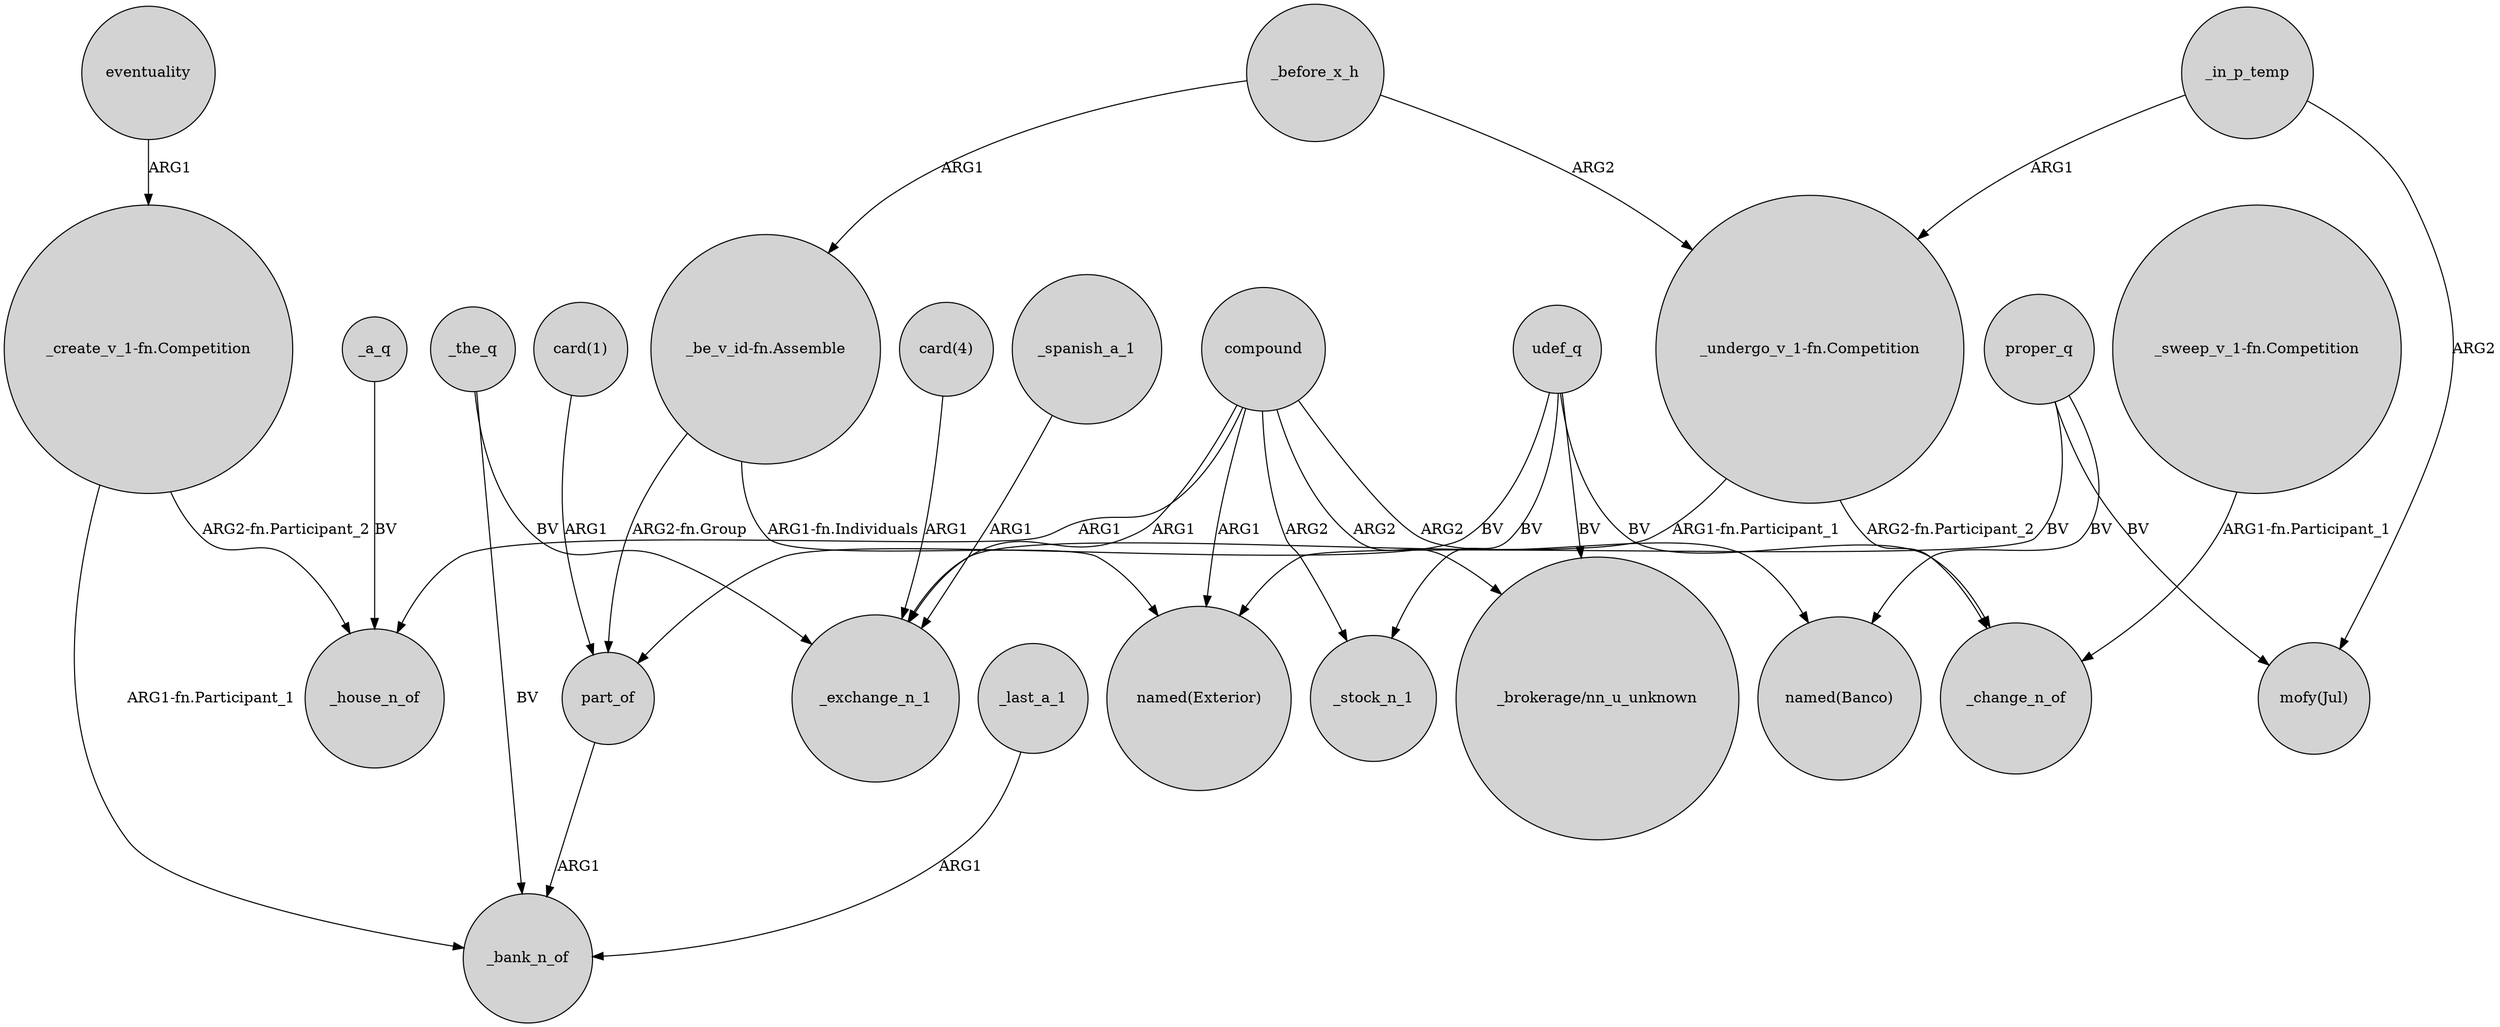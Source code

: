 digraph {
	node [shape=circle style=filled]
	eventuality -> "_create_v_1-fn.Competition" [label=ARG1]
	compound -> "named(Exterior)" [label=ARG1]
	udef_q -> _change_n_of [label=BV]
	"_be_v_id-fn.Assemble" -> "named(Exterior)" [label="ARG1-fn.Individuals"]
	_in_p_temp -> "mofy(Jul)" [label=ARG2]
	compound -> _house_n_of [label=ARG1]
	_the_q -> _bank_n_of [label=BV]
	udef_q -> part_of [label=BV]
	part_of -> _bank_n_of [label=ARG1]
	"_undergo_v_1-fn.Competition" -> _change_n_of [label="ARG2-fn.Participant_2"]
	proper_q -> "named(Exterior)" [label=BV]
	compound -> "_brokerage/nn_u_unknown" [label=ARG2]
	"_undergo_v_1-fn.Competition" -> _exchange_n_1 [label="ARG1-fn.Participant_1"]
	"_sweep_v_1-fn.Competition" -> _change_n_of [label="ARG1-fn.Participant_1"]
	"card(1)" -> part_of [label=ARG1]
	compound -> _exchange_n_1 [label=ARG1]
	"card(4)" -> _exchange_n_1 [label=ARG1]
	compound -> "named(Banco)" [label=ARG2]
	udef_q -> "_brokerage/nn_u_unknown" [label=BV]
	_before_x_h -> "_be_v_id-fn.Assemble" [label=ARG1]
	udef_q -> _stock_n_1 [label=BV]
	_last_a_1 -> _bank_n_of [label=ARG1]
	_spanish_a_1 -> _exchange_n_1 [label=ARG1]
	_in_p_temp -> "_undergo_v_1-fn.Competition" [label=ARG1]
	compound -> _stock_n_1 [label=ARG2]
	"_create_v_1-fn.Competition" -> _bank_n_of [label="ARG1-fn.Participant_1"]
	proper_q -> "named(Banco)" [label=BV]
	_a_q -> _house_n_of [label=BV]
	proper_q -> "mofy(Jul)" [label=BV]
	_the_q -> _exchange_n_1 [label=BV]
	"_create_v_1-fn.Competition" -> _house_n_of [label="ARG2-fn.Participant_2"]
	_before_x_h -> "_undergo_v_1-fn.Competition" [label=ARG2]
	"_be_v_id-fn.Assemble" -> part_of [label="ARG2-fn.Group"]
}
